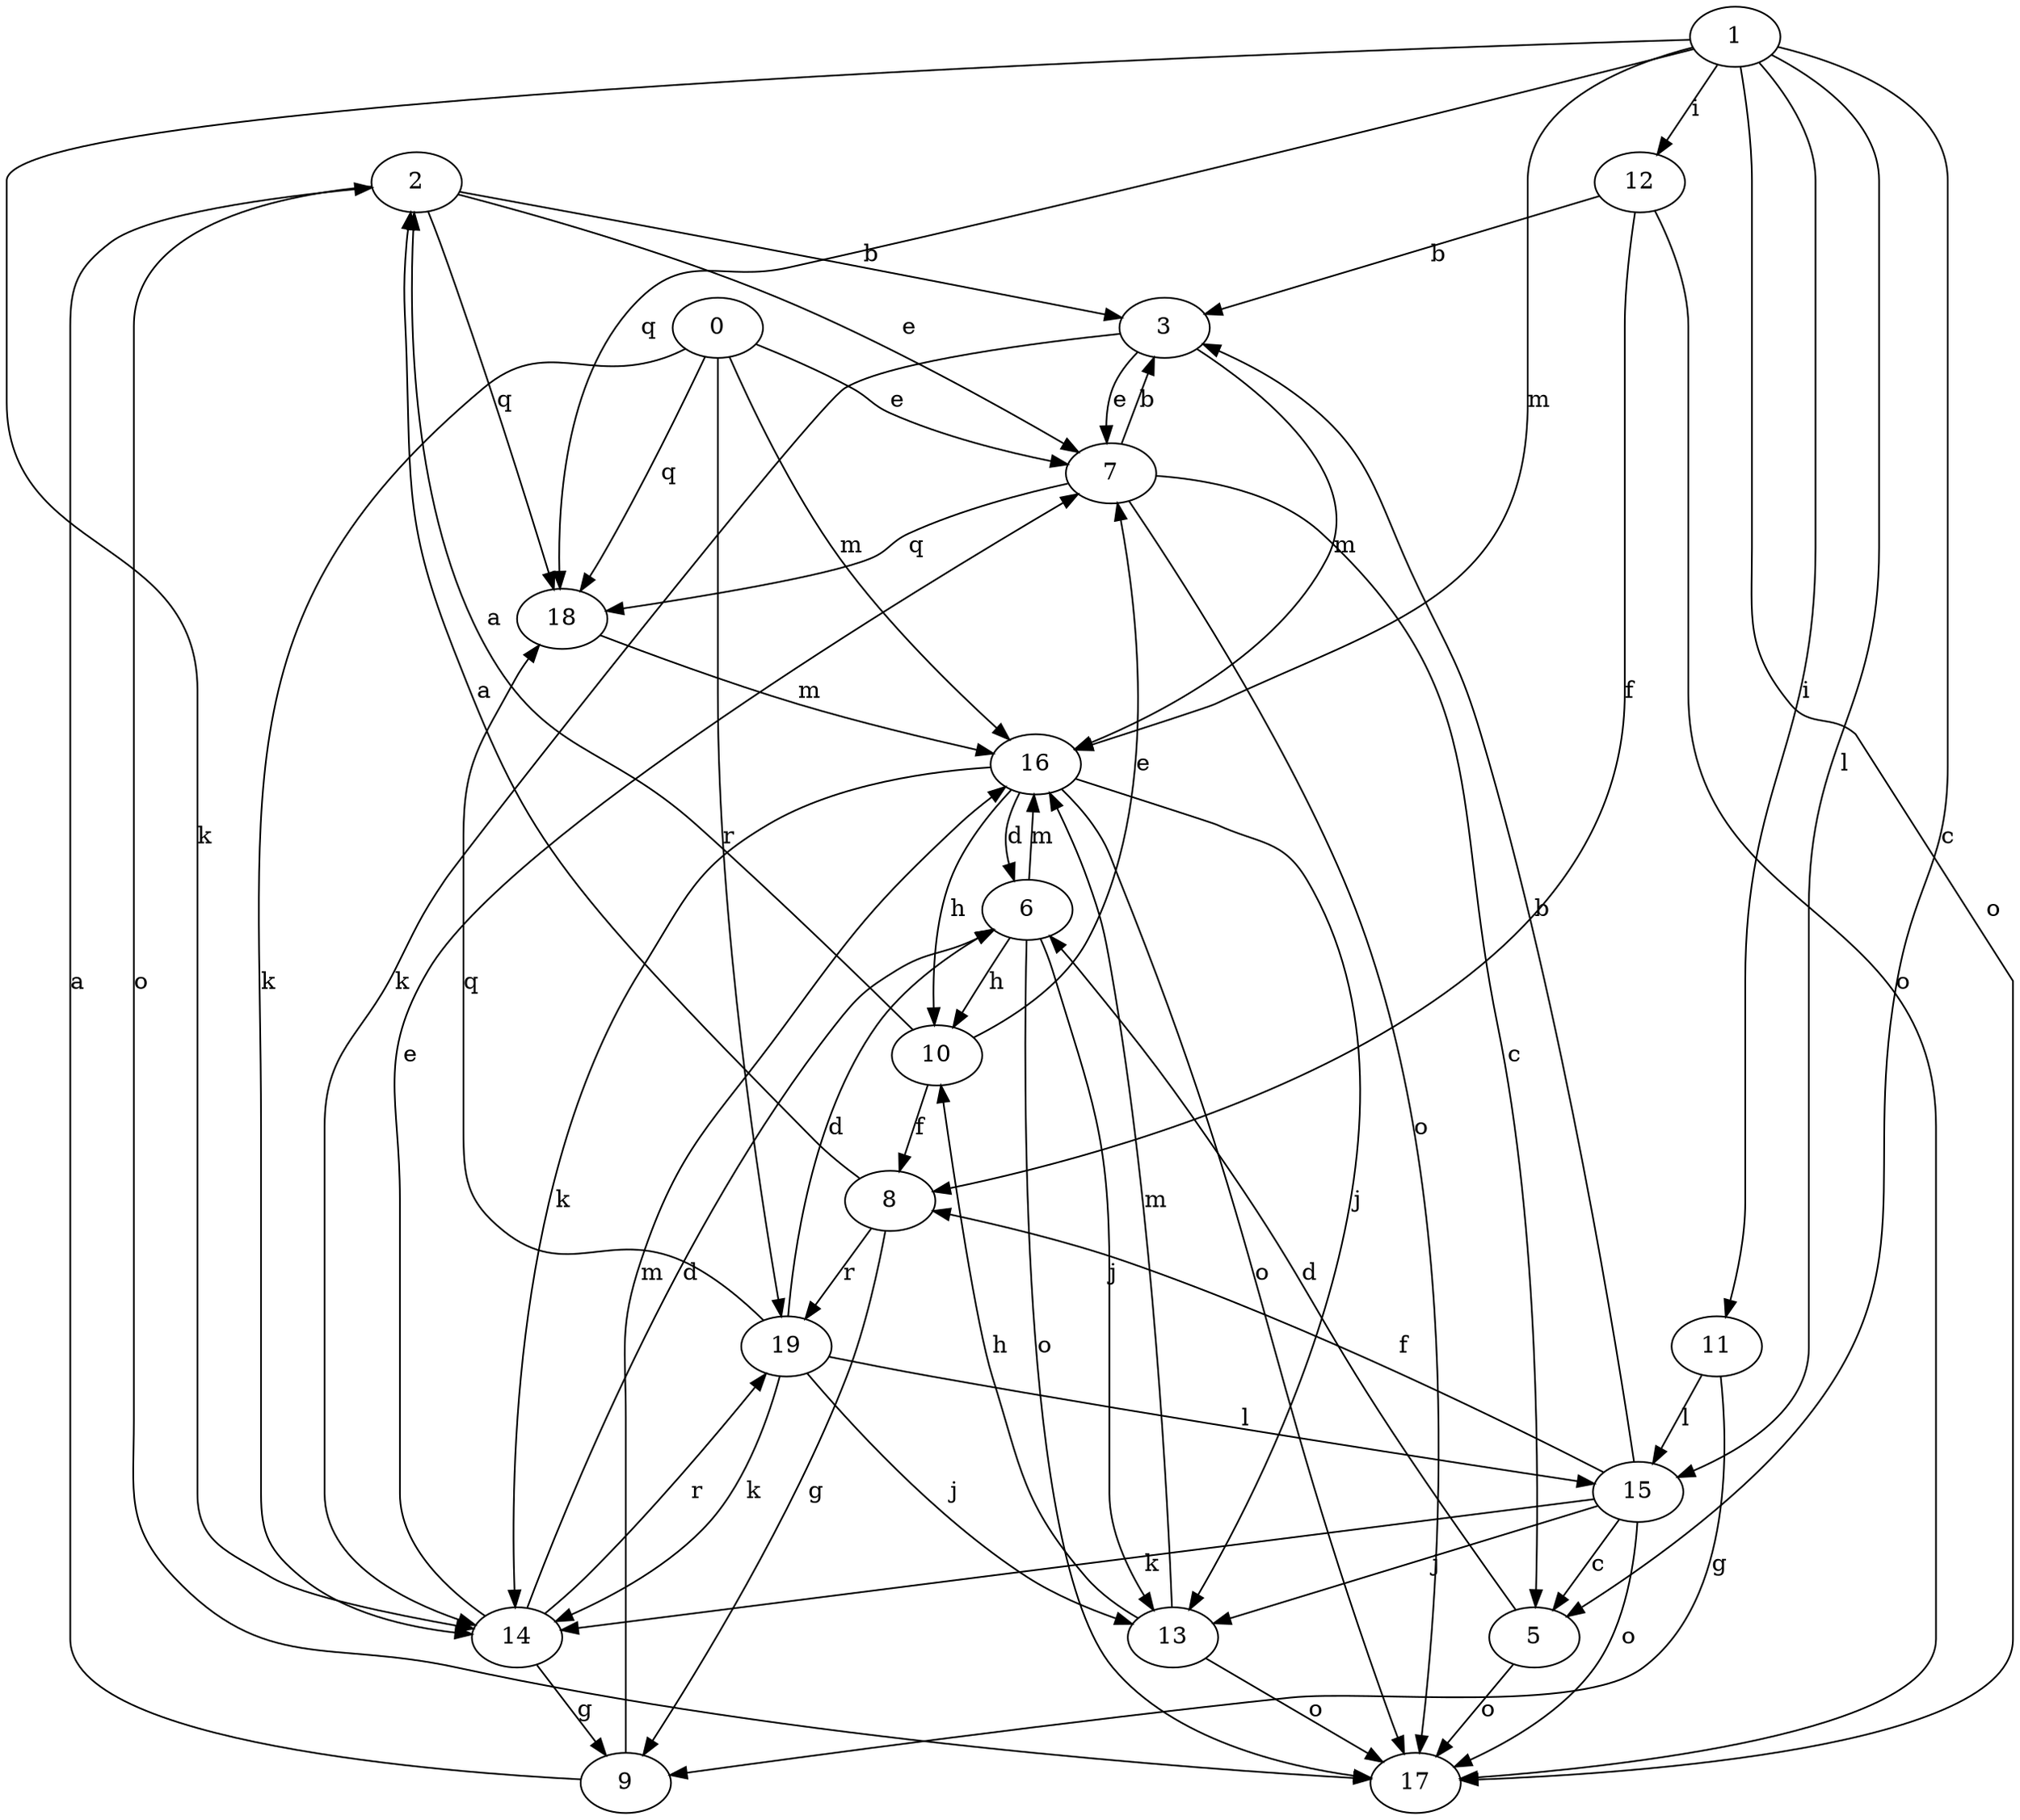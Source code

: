 strict digraph  {
2;
3;
5;
6;
7;
8;
0;
1;
9;
10;
11;
12;
13;
14;
15;
16;
17;
18;
19;
2 -> 3  [label=b];
2 -> 7  [label=e];
2 -> 17  [label=o];
2 -> 18  [label=q];
3 -> 7  [label=e];
3 -> 14  [label=k];
3 -> 16  [label=m];
5 -> 6  [label=d];
5 -> 17  [label=o];
6 -> 10  [label=h];
6 -> 13  [label=j];
6 -> 16  [label=m];
6 -> 17  [label=o];
7 -> 3  [label=b];
7 -> 5  [label=c];
7 -> 17  [label=o];
7 -> 18  [label=q];
8 -> 2  [label=a];
8 -> 9  [label=g];
8 -> 19  [label=r];
0 -> 7  [label=e];
0 -> 14  [label=k];
0 -> 16  [label=m];
0 -> 18  [label=q];
0 -> 19  [label=r];
1 -> 5  [label=c];
1 -> 11  [label=i];
1 -> 12  [label=i];
1 -> 14  [label=k];
1 -> 15  [label=l];
1 -> 16  [label=m];
1 -> 17  [label=o];
1 -> 18  [label=q];
9 -> 2  [label=a];
9 -> 16  [label=m];
10 -> 2  [label=a];
10 -> 7  [label=e];
10 -> 8  [label=f];
11 -> 9  [label=g];
11 -> 15  [label=l];
12 -> 3  [label=b];
12 -> 8  [label=f];
12 -> 17  [label=o];
13 -> 10  [label=h];
13 -> 16  [label=m];
13 -> 17  [label=o];
14 -> 6  [label=d];
14 -> 7  [label=e];
14 -> 9  [label=g];
14 -> 19  [label=r];
15 -> 3  [label=b];
15 -> 5  [label=c];
15 -> 8  [label=f];
15 -> 13  [label=j];
15 -> 14  [label=k];
15 -> 17  [label=o];
16 -> 6  [label=d];
16 -> 10  [label=h];
16 -> 13  [label=j];
16 -> 14  [label=k];
16 -> 17  [label=o];
18 -> 16  [label=m];
19 -> 6  [label=d];
19 -> 13  [label=j];
19 -> 14  [label=k];
19 -> 15  [label=l];
19 -> 18  [label=q];
}
